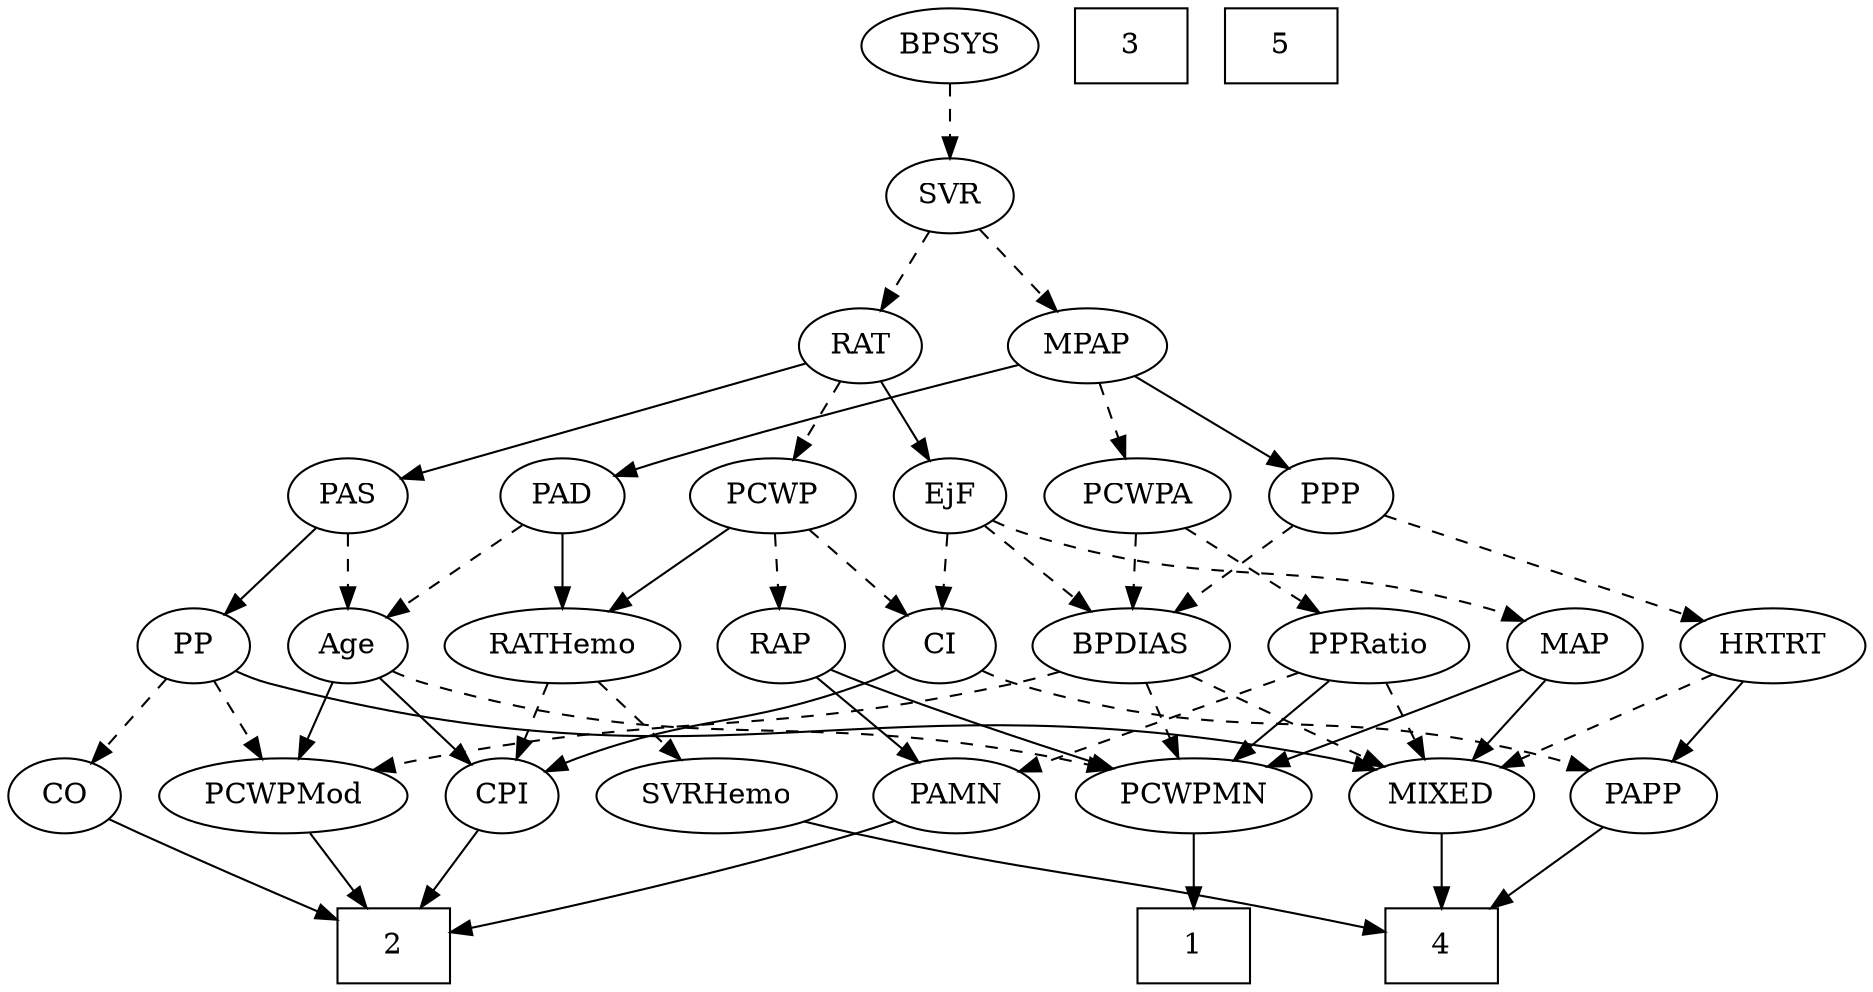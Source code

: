 strict digraph {
	graph [bb="0,0,815.65,468"];
	node [label="\N"];
	1	[height=0.5,
		pos="524,18",
		shape=box,
		width=0.75];
	2	[height=0.5,
		pos="173,18",
		shape=box,
		width=0.75];
	3	[height=0.5,
		pos="499,450",
		shape=box,
		width=0.75];
	4	[height=0.5,
		pos="632,18",
		shape=box,
		width=0.75];
	5	[height=0.5,
		pos="571,450",
		shape=box,
		width=0.75];
	Age	[height=0.5,
		pos="151,162",
		width=0.75];
	CPI	[height=0.5,
		pos="221,90",
		width=0.75];
	Age -> CPI	[pos="e,206.51,105.49 165.5,146.5 175.27,136.73 188.31,123.69 199.3,112.7",
		style=solid];
	PCWPMod	[height=0.5,
		pos="124,90",
		width=1.4443];
	Age -> PCWPMod	[pos="e,130.54,107.96 144.6,144.41 141.49,136.34 137.67,126.43 134.17,117.35",
		style=solid];
	PCWPMN	[height=0.5,
		pos="524,90",
		width=1.3902];
	Age -> PCWPMN	[pos="e,487.39,102.48 171.51,149.97 176.46,147.69 181.83,145.52 187,144 306.56,108.97 343.01,133.32 465,108 469.11,107.15 473.35,106.15 \
477.59,105.08",
		style=dashed];
	EjF	[height=0.5,
		pos="416,234",
		width=0.75];
	BPDIAS	[height=0.5,
		pos="500,162",
		width=1.1735];
	EjF -> BPDIAS	[pos="e,481.51,178.41 432.2,219.5 443.88,209.76 459.92,196.4 473.46,185.11",
		style=dashed];
	MAP	[height=0.5,
		pos="688,162",
		width=0.84854];
	EjF -> MAP	[pos="e,664.82,174.14 436.57,222.17 441.52,219.87 446.87,217.65 452,216 536.74,188.77 563.86,205.95 649,180 651.12,179.35 653.29,178.62 \
655.45,177.84",
		style=dashed];
	CI	[height=0.5,
		pos="413,162",
		width=0.75];
	EjF -> CI	[pos="e,413.73,180.1 415.26,215.7 414.93,207.98 414.53,198.71 414.16,190.11",
		style=dashed];
	RAP	[height=0.5,
		pos="340,162",
		width=0.77632];
	PAMN	[height=0.5,
		pos="420,90",
		width=1.011];
	RAP -> PAMN	[pos="e,402.73,106.11 356.19,146.83 367.38,137.04 382.48,123.83 395.18,112.71",
		style=solid];
	RAP -> PCWPMN	[pos="e,488.63,102.81 361.78,150.62 366.75,148.36 372.03,146.03 377,144 410.84,130.16 449.79,116.2 479.09,106.09",
		style=solid];
	MIXED	[height=0.5,
		pos="632,90",
		width=1.1193];
	MIXED -> 4	[pos="e,632,36.104 632,71.697 632,63.983 632,54.712 632,46.112",
		style=solid];
	MPAP	[height=0.5,
		pos="479,306",
		width=0.97491];
	PAD	[height=0.5,
		pos="245,234",
		width=0.79437];
	MPAP -> PAD	[pos="e,269.28,244.15 448.35,297.03 411.15,287.19 346.6,269.59 292,252 287.7,250.62 283.21,249.09 278.78,247.54",
		style=solid];
	PCWPA	[height=0.5,
		pos="503,234",
		width=1.1555];
	MPAP -> PCWPA	[pos="e,497.08,252.28 484.81,288.05 487.51,280.18 490.79,270.62 493.81,261.79",
		style=dashed];
	PPP	[height=0.5,
		pos="590,234",
		width=0.75];
	MPAP -> PPP	[pos="e,570.89,247.05 500.4,291.5 518.02,280.39 543.13,264.56 562.29,252.48",
		style=solid];
	BPSYS	[height=0.5,
		pos="416,450",
		width=1.0471];
	SVR	[height=0.5,
		pos="416,378",
		width=0.77632];
	BPSYS -> SVR	[pos="e,416,396.1 416,431.7 416,423.98 416,414.71 416,406.11",
		style=dashed];
	PAD -> Age	[pos="e,168.28,175.87 227.32,219.83 213.05,209.21 192.78,194.11 176.71,182.15",
		style=dashed];
	RATHemo	[height=0.5,
		pos="245,162",
		width=1.3721];
	PAD -> RATHemo	[pos="e,245,180.1 245,215.7 245,207.98 245,198.71 245,190.11",
		style=solid];
	CO	[height=0.5,
		pos="27,90",
		width=0.75];
	CO -> 2	[pos="e,145.77,32.054 48.23,78.821 71.394,67.715 108.89,49.74 136.73,36.388",
		style=solid];
	PAS	[height=0.5,
		pos="151,234",
		width=0.75];
	PAS -> Age	[pos="e,151,180.1 151,215.7 151,207.98 151,198.71 151,190.11",
		style=dashed];
	PP	[height=0.5,
		pos="79,162",
		width=0.75];
	PAS -> PP	[pos="e,93.796,177.38 136.43,218.83 126.25,208.94 112.48,195.55 100.97,184.36",
		style=solid];
	PAMN -> 2	[pos="e,200.05,25.145 392.55,78.111 386.79,75.972 380.73,73.828 375,72 318,53.811 250.55,37.05 209.81,27.433",
		style=solid];
	RATHemo -> CPI	[pos="e,226.76,107.79 239.19,144.05 236.45,136.06 233.11,126.33 230.05,117.4",
		style=dashed];
	SVRHemo	[height=0.5,
		pos="316,90",
		width=1.3902];
	RATHemo -> SVRHemo	[pos="e,299.62,107.15 261.47,144.76 270.61,135.75 282.14,124.39 292.24,114.43",
		style=dashed];
	CPI -> 2	[pos="e,184.86,36.292 210.11,73.116 204.35,64.716 197.13,54.196 190.6,44.671",
		style=solid];
	RAT	[height=0.5,
		pos="376,306",
		width=0.75827];
	RAT -> EjF	[pos="e,406.77,251.15 385.28,288.76 390.17,280.19 396.29,269.49 401.77,259.9",
		style=solid];
	RAT -> PAS	[pos="e,174.91,242.44 351.92,297.51 311.66,284.98 230.58,259.76 184.68,245.48",
		style=solid];
	PCWP	[height=0.5,
		pos="336,234",
		width=0.97491];
	RAT -> PCWP	[pos="e,345.5,251.63 366.72,288.76 361.95,280.4 356.01,270.02 350.63,260.61",
		style=dashed];
	SVR -> MPAP	[pos="e,464.78,322.8 429.36,362.15 437.65,352.94 448.48,340.91 457.91,330.43",
		style=dashed];
	SVR -> RAT	[pos="e,385.23,323.15 406.72,360.76 401.83,352.19 395.71,341.49 390.23,331.9",
		style=dashed];
	PCWPMod -> 2	[pos="e,160.79,36.447 135.61,72.411 141.36,64.2 148.43,54.099 154.87,44.9",
		style=solid];
	PCWPA -> BPDIAS	[pos="e,500.73,180.1 502.26,215.7 501.93,207.98 501.53,198.71 501.16,190.11",
		style=dashed];
	PPRatio	[height=0.5,
		pos="600,162",
		width=1.1013];
	PCWPA -> PPRatio	[pos="e,579.79,177.58 523.57,218.15 537.55,208.06 556.24,194.58 571.63,183.47",
		style=dashed];
	PCWPMN -> 1	[pos="e,524,36.104 524,71.697 524,63.983 524,54.712 524,46.112",
		style=solid];
	SVRHemo -> 4	[pos="e,604.71,25.714 353.01,77.796 360.27,75.751 367.85,73.722 375,72 456.44,52.385 478.11,53.628 560,36 571.34,33.558 583.65,30.723 \
594.82,28.075",
		style=solid];
	BPDIAS -> MIXED	[pos="e,607.07,104.22 525.45,147.5 546.13,136.54 575.47,120.98 598.13,108.96",
		style=dashed];
	BPDIAS -> PCWPMod	[pos="e,161.88,102.42 468.98,149.64 462.44,147.53 455.54,145.52 449,144 333.66,117.16 300.97,131.95 185,108 180.64,107.1 176.14,106.06 \
171.64,104.95",
		style=dashed];
	BPDIAS -> PCWPMN	[pos="e,518.08,108.28 505.81,144.05 508.51,136.18 511.79,126.62 514.81,117.79",
		style=dashed];
	MAP -> MIXED	[pos="e,645.17,107.47 675.57,145.46 668.52,136.65 659.54,125.43 651.57,115.46",
		style=solid];
	MAP -> PCWPMN	[pos="e,555.37,104.2 664.09,150.53 659.11,148.36 653.89,146.1 649,144 620.9,131.92 589.17,118.47 564.7,108.14",
		style=solid];
	PP -> MIXED	[pos="e,602.81,102.5 99.071,149.95 104.13,147.61 109.65,145.42 115,144 316.66,90.576 378.77,150.54 583,108 586.36,107.3 589.81,106.43 \
593.25,105.46",
		style=solid];
	PP -> CO	[pos="e,38.508,106.49 67.46,145.46 60.727,136.4 52.099,124.79 44.54,114.61",
		style=dashed];
	PP -> PCWPMod	[pos="e,113.2,107.8 89.211,145.12 94.691,136.59 101.57,125.89 107.77,116.25",
		style=dashed];
	PPP -> BPDIAS	[pos="e,519.35,178.05 573.07,219.83 560.18,209.81 542.18,195.81 527.27,184.21",
		style=dashed];
	HRTRT	[height=0.5,
		pos="776,162",
		width=1.1013];
	PPP -> HRTRT	[pos="e,746.38,174.15 613.18,224.28 644.11,212.64 699.32,191.86 736.79,177.76",
		style=dashed];
	PPRatio -> MIXED	[pos="e,624.33,107.79 607.75,144.05 611.44,135.97 615.94,126.12 620.06,117.11",
		style=dashed];
	PPRatio -> PAMN	[pos="e,447.83,101.82 570.68,149.6 539.76,137.57 490.96,118.6 457.32,105.51",
		style=dashed];
	PPRatio -> PCWPMN	[pos="e,541.35,106.98 583.13,145.46 573.04,136.17 560.04,124.19 548.79,113.83",
		style=solid];
	PCWP -> RAP	[pos="e,339.02,180.1 336.99,215.7 337.43,207.98 337.96,198.71 338.45,190.11",
		style=dashed];
	PCWP -> RATHemo	[pos="e,265.09,178.46 317.14,218.5 304.44,208.72 287.45,195.65 273.15,184.65",
		style=solid];
	PCWP -> CI	[pos="e,397.63,176.97 352.71,217.81 363.67,207.85 378.13,194.7 390.15,183.77",
		style=dashed];
	CI -> CPI	[pos="e,242.09,101.6 391.91,150.4 387.07,148.14 381.9,145.88 377,144 325.01,124.06 308.99,127.94 257,108 255.16,107.29 253.28,106.54 251.4,\
105.74",
		style=solid];
	PAPP	[height=0.5,
		pos="722,90",
		width=0.88464];
	CI -> PAPP	[pos="e,698.06,102.05 433.53,150.07 438.49,147.78 443.85,145.58 449,144 548.76,113.41 580.53,136.18 681,108 683.47,107.31 685.98,106.51 \
688.5,105.64",
		style=dashed];
	PAPP -> 4	[pos="e,654,36.113 703.79,74.834 691.88,65.571 676.03,53.246 662.26,42.533",
		style=solid];
	HRTRT -> MIXED	[pos="e,658.37,103.82 749.92,148.32 726.82,137.09 692.9,120.61 667.36,108.19",
		style=dashed];
	HRTRT -> PAPP	[pos="e,734.09,106.67 763.48,144.76 756.56,135.8 747.85,124.51 740.2,114.59",
		style=solid];
}
